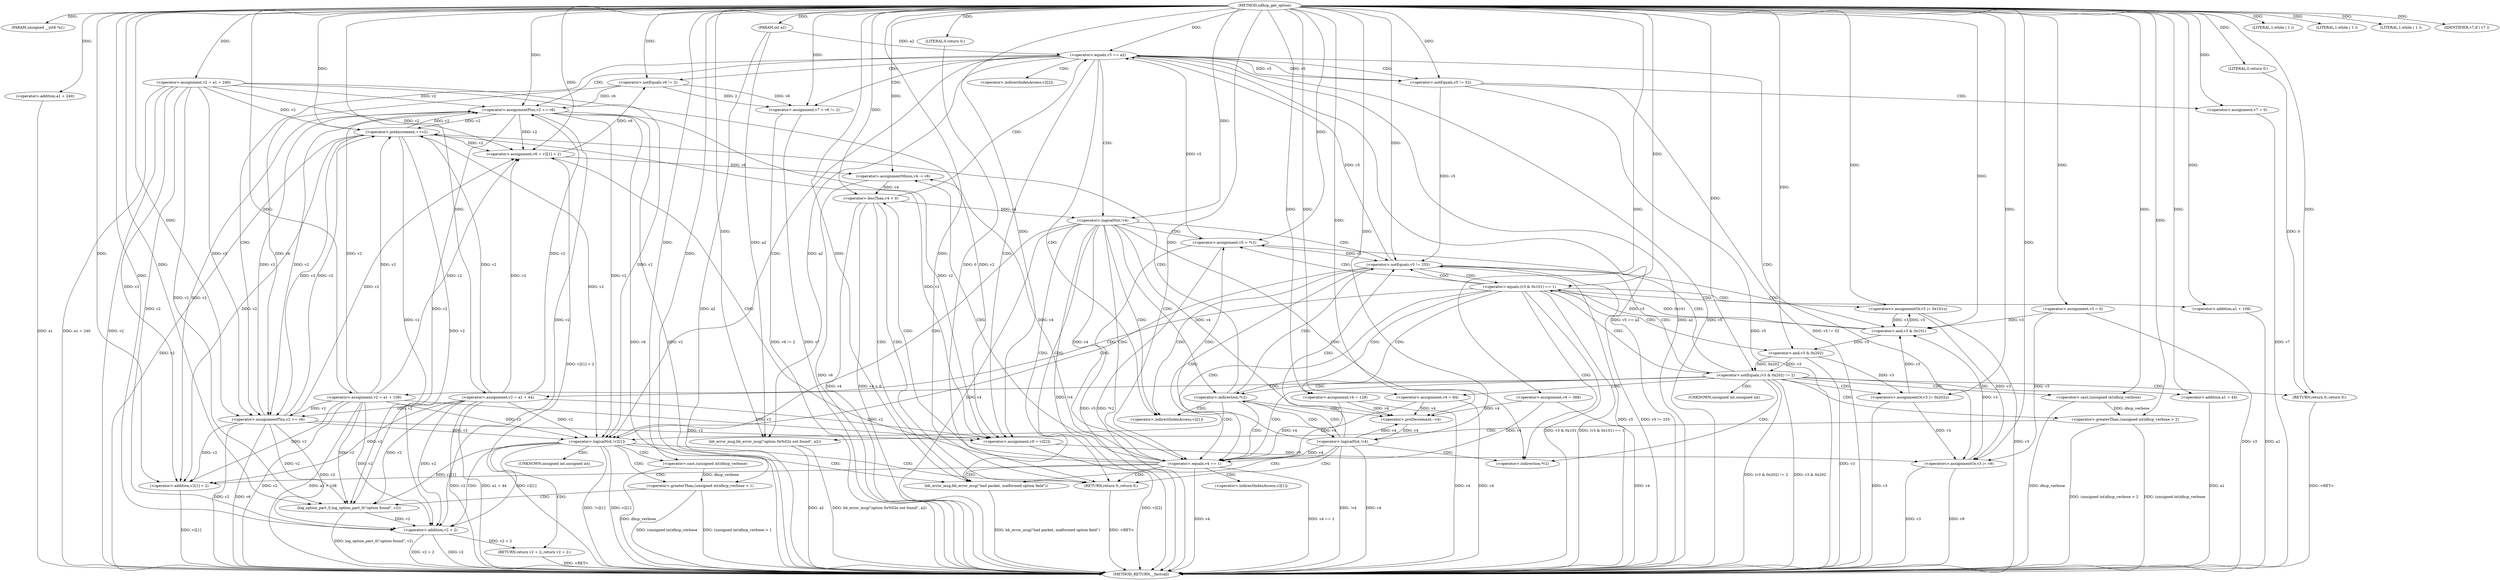 digraph udhcp_get_option {  
"1000108" [label = "(METHOD,udhcp_get_option)" ]
"1000293" [label = "(METHOD_RETURN,__fastcall)" ]
"1000109" [label = "(PARAM,unsigned __int8 *a1)" ]
"1000110" [label = "(PARAM,int a2)" ]
"1000119" [label = "(<operator>.assignment,v2 = a1 + 240)" ]
"1000121" [label = "(<operator>.addition,a1 + 240)" ]
"1000124" [label = "(<operator>.assignment,v3 = 0)" ]
"1000127" [label = "(<operator>.assignment,v4 = 388)" ]
"1000131" [label = "(LITERAL,1,while ( 1 ))" ]
"1000134" [label = "(LITERAL,1,while ( 1 ))" ]
"1000137" [label = "(LITERAL,1,while ( 1 ))" ]
"1000139" [label = "(<operator>.assignment,v5 = *v2)" ]
"1000147" [label = "(<operator>.preDecrement,--v4)" ]
"1000149" [label = "(<operator>.preIncrement,++v2)" ]
"1000152" [label = "(<operator>.logicalNot,!v4)" ]
"1000156" [label = "(<operator>.notEquals,v5 != 255)" ]
"1000161" [label = "(<operator>.equals,(v3 & 0x101) == 1)" ]
"1000162" [label = "(<operator>.and,v3 & 0x101)" ]
"1000167" [label = "(<operators>.assignmentOr,v3 |= 0x101u)" ]
"1000170" [label = "(<operator>.assignment,v2 = a1 + 108)" ]
"1000172" [label = "(<operator>.addition,a1 + 108)" ]
"1000175" [label = "(<operator>.assignment,v4 = 128)" ]
"1000181" [label = "(<operator>.notEquals,(v3 & 0x202) != 2)" ]
"1000182" [label = "(<operator>.and,v3 & 0x202)" ]
"1000188" [label = "(<operator>.greaterThan,(unsigned int)dhcp_verbose > 2)" ]
"1000189" [label = "(<operator>.cast,(unsigned int)dhcp_verbose)" ]
"1000193" [label = "(bb_error_msg,bb_error_msg(\"option 0x%02x not found\", a2))" ]
"1000196" [label = "(RETURN,return 0;,return 0;)" ]
"1000197" [label = "(LITERAL,0,return 0;)" ]
"1000198" [label = "(<operators>.assignmentOr,v3 |= 0x202u)" ]
"1000201" [label = "(<operator>.assignment,v2 = a1 + 44)" ]
"1000203" [label = "(<operator>.addition,a1 + 44)" ]
"1000206" [label = "(<operator>.assignment,v4 = 64)" ]
"1000210" [label = "(<operator>.equals,v4 == 1)" ]
"1000214" [label = "(<operator>.assignment,v6 = v2[1] + 2)" ]
"1000216" [label = "(<operator>.addition,v2[1] + 2)" ]
"1000221" [label = "(<operator>.assignmentMinus,v4 -= v6)" ]
"1000225" [label = "(<operator>.lessThan,v4 < 0)" ]
"1000230" [label = "(<operator>.equals,v5 == a2)" ]
"1000234" [label = "(<operator>.assignment,v7 = v6 != 2)" ]
"1000236" [label = "(<operator>.notEquals,v6 != 2)" ]
"1000240" [label = "(<operator>.notEquals,v5 != 52)" ]
"1000243" [label = "(<operator>.assignment,v7 = 0)" ]
"1000247" [label = "(IDENTIFIER,v7,if ( v7 ))" ]
"1000249" [label = "(<operator>.assignment,v9 = v2[2])" ]
"1000254" [label = "(<operator>.assignmentPlus,v2 += v6)" ]
"1000257" [label = "(<operators>.assignmentOr,v3 |= v9)" ]
"1000262" [label = "(<operator>.assignmentPlus,v2 += v6)" ]
"1000266" [label = "(<operator>.logicalNot,!v4)" ]
"1000270" [label = "(<operator>.logicalNot,!v2[1])" ]
"1000276" [label = "(bb_error_msg,bb_error_msg(\"bad packet, malformed option field\"))" ]
"1000278" [label = "(RETURN,return 0;,return 0;)" ]
"1000279" [label = "(LITERAL,0,return 0;)" ]
"1000281" [label = "(<operator>.greaterThan,(unsigned int)dhcp_verbose > 1)" ]
"1000282" [label = "(<operator>.cast,(unsigned int)dhcp_verbose)" ]
"1000286" [label = "(log_option_part_0,log_option_part_0(\"option found\", v2))" ]
"1000289" [label = "(RETURN,return v2 + 2;,return v2 + 2;)" ]
"1000290" [label = "(<operator>.addition,v2 + 2)" ]
"1000141" [label = "(<operator>.indirection,*v2)" ]
"1000144" [label = "(<operator>.indirection,*v2)" ]
"1000190" [label = "(UNKNOWN,unsigned int,unsigned int)" ]
"1000217" [label = "(<operator>.indirectIndexAccess,v2[1])" ]
"1000251" [label = "(<operator>.indirectIndexAccess,v2[2])" ]
"1000271" [label = "(<operator>.indirectIndexAccess,v2[1])" ]
"1000283" [label = "(UNKNOWN,unsigned int,unsigned int)" ]
  "1000278" -> "1000293"  [ label = "DDG: <RET>"] 
  "1000254" -> "1000293"  [ label = "DDG: v6"] 
  "1000175" -> "1000293"  [ label = "DDG: v4"] 
  "1000240" -> "1000293"  [ label = "DDG: v5 != 52"] 
  "1000249" -> "1000293"  [ label = "DDG: v2[2]"] 
  "1000181" -> "1000293"  [ label = "DDG: (v3 & 0x202) != 2"] 
  "1000161" -> "1000293"  [ label = "DDG: (v3 & 0x101) == 1"] 
  "1000266" -> "1000293"  [ label = "DDG: v4"] 
  "1000127" -> "1000293"  [ label = "DDG: v4"] 
  "1000189" -> "1000293"  [ label = "DDG: dhcp_verbose"] 
  "1000198" -> "1000293"  [ label = "DDG: v3"] 
  "1000201" -> "1000293"  [ label = "DDG: a1 + 44"] 
  "1000119" -> "1000293"  [ label = "DDG: v2"] 
  "1000221" -> "1000293"  [ label = "DDG: v6"] 
  "1000188" -> "1000293"  [ label = "DDG: (unsigned int)dhcp_verbose"] 
  "1000243" -> "1000293"  [ label = "DDG: v7"] 
  "1000257" -> "1000293"  [ label = "DDG: v9"] 
  "1000121" -> "1000293"  [ label = "DDG: a1"] 
  "1000257" -> "1000293"  [ label = "DDG: v3"] 
  "1000156" -> "1000293"  [ label = "DDG: v5"] 
  "1000216" -> "1000293"  [ label = "DDG: v2[1]"] 
  "1000230" -> "1000293"  [ label = "DDG: v5 == a2"] 
  "1000210" -> "1000293"  [ label = "DDG: v4"] 
  "1000290" -> "1000293"  [ label = "DDG: v2 + 2"] 
  "1000152" -> "1000293"  [ label = "DDG: !v4"] 
  "1000119" -> "1000293"  [ label = "DDG: a1 + 240"] 
  "1000270" -> "1000293"  [ label = "DDG: !v2[1]"] 
  "1000266" -> "1000293"  [ label = "DDG: !v4"] 
  "1000152" -> "1000293"  [ label = "DDG: v4"] 
  "1000225" -> "1000293"  [ label = "DDG: v4"] 
  "1000240" -> "1000293"  [ label = "DDG: v5"] 
  "1000110" -> "1000293"  [ label = "DDG: a2"] 
  "1000182" -> "1000293"  [ label = "DDG: v3"] 
  "1000149" -> "1000293"  [ label = "DDG: v2"] 
  "1000181" -> "1000293"  [ label = "DDG: v3 & 0x202"] 
  "1000203" -> "1000293"  [ label = "DDG: a1"] 
  "1000234" -> "1000293"  [ label = "DDG: v6 != 2"] 
  "1000281" -> "1000293"  [ label = "DDG: (unsigned int)dhcp_verbose"] 
  "1000270" -> "1000293"  [ label = "DDG: v2[1]"] 
  "1000262" -> "1000293"  [ label = "DDG: v2"] 
  "1000230" -> "1000293"  [ label = "DDG: a2"] 
  "1000254" -> "1000293"  [ label = "DDG: v2"] 
  "1000206" -> "1000293"  [ label = "DDG: v4"] 
  "1000193" -> "1000293"  [ label = "DDG: bb_error_msg(\"option 0x%02x not found\", a2)"] 
  "1000225" -> "1000293"  [ label = "DDG: v4 < 0"] 
  "1000290" -> "1000293"  [ label = "DDG: v2"] 
  "1000286" -> "1000293"  [ label = "DDG: log_option_part_0(\"option found\", v2)"] 
  "1000230" -> "1000293"  [ label = "DDG: v5"] 
  "1000188" -> "1000293"  [ label = "DDG: (unsigned int)dhcp_verbose > 2"] 
  "1000170" -> "1000293"  [ label = "DDG: v2"] 
  "1000281" -> "1000293"  [ label = "DDG: (unsigned int)dhcp_verbose > 1"] 
  "1000139" -> "1000293"  [ label = "DDG: *v2"] 
  "1000124" -> "1000293"  [ label = "DDG: v3"] 
  "1000156" -> "1000293"  [ label = "DDG: v5 != 255"] 
  "1000139" -> "1000293"  [ label = "DDG: v5"] 
  "1000262" -> "1000293"  [ label = "DDG: v6"] 
  "1000214" -> "1000293"  [ label = "DDG: v2[1] + 2"] 
  "1000172" -> "1000293"  [ label = "DDG: a1"] 
  "1000210" -> "1000293"  [ label = "DDG: v4 == 1"] 
  "1000282" -> "1000293"  [ label = "DDG: dhcp_verbose"] 
  "1000193" -> "1000293"  [ label = "DDG: a2"] 
  "1000276" -> "1000293"  [ label = "DDG: bb_error_msg(\"bad packet, malformed option field\")"] 
  "1000170" -> "1000293"  [ label = "DDG: a1 + 108"] 
  "1000201" -> "1000293"  [ label = "DDG: v2"] 
  "1000167" -> "1000293"  [ label = "DDG: v3"] 
  "1000234" -> "1000293"  [ label = "DDG: v7"] 
  "1000161" -> "1000293"  [ label = "DDG: v3 & 0x101"] 
  "1000289" -> "1000293"  [ label = "DDG: <RET>"] 
  "1000196" -> "1000293"  [ label = "DDG: <RET>"] 
  "1000108" -> "1000109"  [ label = "DDG: "] 
  "1000108" -> "1000110"  [ label = "DDG: "] 
  "1000108" -> "1000119"  [ label = "DDG: "] 
  "1000108" -> "1000121"  [ label = "DDG: "] 
  "1000108" -> "1000124"  [ label = "DDG: "] 
  "1000108" -> "1000127"  [ label = "DDG: "] 
  "1000108" -> "1000131"  [ label = "DDG: "] 
  "1000108" -> "1000134"  [ label = "DDG: "] 
  "1000108" -> "1000137"  [ label = "DDG: "] 
  "1000108" -> "1000139"  [ label = "DDG: "] 
  "1000266" -> "1000147"  [ label = "DDG: v4"] 
  "1000127" -> "1000147"  [ label = "DDG: v4"] 
  "1000152" -> "1000147"  [ label = "DDG: v4"] 
  "1000206" -> "1000147"  [ label = "DDG: v4"] 
  "1000175" -> "1000147"  [ label = "DDG: v4"] 
  "1000108" -> "1000147"  [ label = "DDG: "] 
  "1000119" -> "1000149"  [ label = "DDG: v2"] 
  "1000262" -> "1000149"  [ label = "DDG: v2"] 
  "1000254" -> "1000149"  [ label = "DDG: v2"] 
  "1000170" -> "1000149"  [ label = "DDG: v2"] 
  "1000201" -> "1000149"  [ label = "DDG: v2"] 
  "1000108" -> "1000149"  [ label = "DDG: "] 
  "1000147" -> "1000152"  [ label = "DDG: v4"] 
  "1000108" -> "1000152"  [ label = "DDG: "] 
  "1000240" -> "1000156"  [ label = "DDG: v5"] 
  "1000139" -> "1000156"  [ label = "DDG: v5"] 
  "1000108" -> "1000156"  [ label = "DDG: "] 
  "1000162" -> "1000161"  [ label = "DDG: v3"] 
  "1000162" -> "1000161"  [ label = "DDG: 0x101"] 
  "1000198" -> "1000162"  [ label = "DDG: v3"] 
  "1000257" -> "1000162"  [ label = "DDG: v3"] 
  "1000124" -> "1000162"  [ label = "DDG: v3"] 
  "1000167" -> "1000162"  [ label = "DDG: v3"] 
  "1000108" -> "1000162"  [ label = "DDG: "] 
  "1000108" -> "1000161"  [ label = "DDG: "] 
  "1000108" -> "1000167"  [ label = "DDG: "] 
  "1000162" -> "1000167"  [ label = "DDG: v3"] 
  "1000108" -> "1000170"  [ label = "DDG: "] 
  "1000108" -> "1000172"  [ label = "DDG: "] 
  "1000108" -> "1000175"  [ label = "DDG: "] 
  "1000182" -> "1000181"  [ label = "DDG: v3"] 
  "1000182" -> "1000181"  [ label = "DDG: 0x202"] 
  "1000162" -> "1000182"  [ label = "DDG: v3"] 
  "1000108" -> "1000182"  [ label = "DDG: "] 
  "1000108" -> "1000181"  [ label = "DDG: "] 
  "1000189" -> "1000188"  [ label = "DDG: dhcp_verbose"] 
  "1000108" -> "1000189"  [ label = "DDG: "] 
  "1000108" -> "1000188"  [ label = "DDG: "] 
  "1000108" -> "1000193"  [ label = "DDG: "] 
  "1000230" -> "1000193"  [ label = "DDG: a2"] 
  "1000110" -> "1000193"  [ label = "DDG: a2"] 
  "1000197" -> "1000196"  [ label = "DDG: 0"] 
  "1000108" -> "1000196"  [ label = "DDG: "] 
  "1000108" -> "1000197"  [ label = "DDG: "] 
  "1000108" -> "1000198"  [ label = "DDG: "] 
  "1000182" -> "1000198"  [ label = "DDG: v3"] 
  "1000108" -> "1000201"  [ label = "DDG: "] 
  "1000108" -> "1000203"  [ label = "DDG: "] 
  "1000108" -> "1000206"  [ label = "DDG: "] 
  "1000266" -> "1000210"  [ label = "DDG: v4"] 
  "1000127" -> "1000210"  [ label = "DDG: v4"] 
  "1000152" -> "1000210"  [ label = "DDG: v4"] 
  "1000206" -> "1000210"  [ label = "DDG: v4"] 
  "1000175" -> "1000210"  [ label = "DDG: v4"] 
  "1000108" -> "1000210"  [ label = "DDG: "] 
  "1000119" -> "1000214"  [ label = "DDG: v2"] 
  "1000149" -> "1000214"  [ label = "DDG: v2"] 
  "1000262" -> "1000214"  [ label = "DDG: v2"] 
  "1000254" -> "1000214"  [ label = "DDG: v2"] 
  "1000170" -> "1000214"  [ label = "DDG: v2"] 
  "1000201" -> "1000214"  [ label = "DDG: v2"] 
  "1000108" -> "1000214"  [ label = "DDG: "] 
  "1000119" -> "1000216"  [ label = "DDG: v2"] 
  "1000149" -> "1000216"  [ label = "DDG: v2"] 
  "1000262" -> "1000216"  [ label = "DDG: v2"] 
  "1000254" -> "1000216"  [ label = "DDG: v2"] 
  "1000170" -> "1000216"  [ label = "DDG: v2"] 
  "1000201" -> "1000216"  [ label = "DDG: v2"] 
  "1000108" -> "1000216"  [ label = "DDG: "] 
  "1000214" -> "1000221"  [ label = "DDG: v6"] 
  "1000108" -> "1000221"  [ label = "DDG: "] 
  "1000210" -> "1000221"  [ label = "DDG: v4"] 
  "1000221" -> "1000225"  [ label = "DDG: v4"] 
  "1000108" -> "1000225"  [ label = "DDG: "] 
  "1000156" -> "1000230"  [ label = "DDG: v5"] 
  "1000240" -> "1000230"  [ label = "DDG: v5"] 
  "1000139" -> "1000230"  [ label = "DDG: v5"] 
  "1000108" -> "1000230"  [ label = "DDG: "] 
  "1000110" -> "1000230"  [ label = "DDG: a2"] 
  "1000236" -> "1000234"  [ label = "DDG: v6"] 
  "1000236" -> "1000234"  [ label = "DDG: 2"] 
  "1000108" -> "1000234"  [ label = "DDG: "] 
  "1000108" -> "1000236"  [ label = "DDG: "] 
  "1000214" -> "1000236"  [ label = "DDG: v6"] 
  "1000230" -> "1000240"  [ label = "DDG: v5"] 
  "1000108" -> "1000240"  [ label = "DDG: "] 
  "1000108" -> "1000243"  [ label = "DDG: "] 
  "1000108" -> "1000247"  [ label = "DDG: "] 
  "1000119" -> "1000249"  [ label = "DDG: v2"] 
  "1000149" -> "1000249"  [ label = "DDG: v2"] 
  "1000262" -> "1000249"  [ label = "DDG: v2"] 
  "1000254" -> "1000249"  [ label = "DDG: v2"] 
  "1000170" -> "1000249"  [ label = "DDG: v2"] 
  "1000201" -> "1000249"  [ label = "DDG: v2"] 
  "1000108" -> "1000249"  [ label = "DDG: "] 
  "1000236" -> "1000254"  [ label = "DDG: v6"] 
  "1000108" -> "1000254"  [ label = "DDG: "] 
  "1000119" -> "1000254"  [ label = "DDG: v2"] 
  "1000149" -> "1000254"  [ label = "DDG: v2"] 
  "1000262" -> "1000254"  [ label = "DDG: v2"] 
  "1000170" -> "1000254"  [ label = "DDG: v2"] 
  "1000201" -> "1000254"  [ label = "DDG: v2"] 
  "1000249" -> "1000257"  [ label = "DDG: v9"] 
  "1000108" -> "1000257"  [ label = "DDG: "] 
  "1000198" -> "1000257"  [ label = "DDG: v3"] 
  "1000124" -> "1000257"  [ label = "DDG: v3"] 
  "1000167" -> "1000257"  [ label = "DDG: v3"] 
  "1000236" -> "1000262"  [ label = "DDG: v6"] 
  "1000108" -> "1000262"  [ label = "DDG: "] 
  "1000119" -> "1000262"  [ label = "DDG: v2"] 
  "1000149" -> "1000262"  [ label = "DDG: v2"] 
  "1000254" -> "1000262"  [ label = "DDG: v2"] 
  "1000170" -> "1000262"  [ label = "DDG: v2"] 
  "1000201" -> "1000262"  [ label = "DDG: v2"] 
  "1000225" -> "1000266"  [ label = "DDG: v4"] 
  "1000108" -> "1000266"  [ label = "DDG: "] 
  "1000119" -> "1000270"  [ label = "DDG: v2"] 
  "1000149" -> "1000270"  [ label = "DDG: v2"] 
  "1000262" -> "1000270"  [ label = "DDG: v2"] 
  "1000254" -> "1000270"  [ label = "DDG: v2"] 
  "1000170" -> "1000270"  [ label = "DDG: v2"] 
  "1000201" -> "1000270"  [ label = "DDG: v2"] 
  "1000108" -> "1000276"  [ label = "DDG: "] 
  "1000279" -> "1000278"  [ label = "DDG: 0"] 
  "1000108" -> "1000278"  [ label = "DDG: "] 
  "1000108" -> "1000279"  [ label = "DDG: "] 
  "1000282" -> "1000281"  [ label = "DDG: dhcp_verbose"] 
  "1000108" -> "1000282"  [ label = "DDG: "] 
  "1000108" -> "1000281"  [ label = "DDG: "] 
  "1000108" -> "1000286"  [ label = "DDG: "] 
  "1000119" -> "1000286"  [ label = "DDG: v2"] 
  "1000149" -> "1000286"  [ label = "DDG: v2"] 
  "1000254" -> "1000286"  [ label = "DDG: v2"] 
  "1000170" -> "1000286"  [ label = "DDG: v2"] 
  "1000201" -> "1000286"  [ label = "DDG: v2"] 
  "1000270" -> "1000286"  [ label = "DDG: v2[1]"] 
  "1000262" -> "1000286"  [ label = "DDG: v2"] 
  "1000290" -> "1000289"  [ label = "DDG: v2 + 2"] 
  "1000119" -> "1000290"  [ label = "DDG: v2"] 
  "1000149" -> "1000290"  [ label = "DDG: v2"] 
  "1000170" -> "1000290"  [ label = "DDG: v2"] 
  "1000201" -> "1000290"  [ label = "DDG: v2"] 
  "1000270" -> "1000290"  [ label = "DDG: v2[1]"] 
  "1000262" -> "1000290"  [ label = "DDG: v2"] 
  "1000286" -> "1000290"  [ label = "DDG: v2"] 
  "1000254" -> "1000290"  [ label = "DDG: v2"] 
  "1000108" -> "1000290"  [ label = "DDG: "] 
  "1000144" -> "1000152"  [ label = "CDG: "] 
  "1000144" -> "1000149"  [ label = "CDG: "] 
  "1000144" -> "1000147"  [ label = "CDG: "] 
  "1000144" -> "1000210"  [ label = "CDG: "] 
  "1000144" -> "1000271"  [ label = "CDG: "] 
  "1000144" -> "1000270"  [ label = "CDG: "] 
  "1000144" -> "1000156"  [ label = "CDG: "] 
  "1000152" -> "1000278"  [ label = "CDG: "] 
  "1000152" -> "1000276"  [ label = "CDG: "] 
  "1000152" -> "1000144"  [ label = "CDG: "] 
  "1000152" -> "1000141"  [ label = "CDG: "] 
  "1000152" -> "1000139"  [ label = "CDG: "] 
  "1000152" -> "1000156"  [ label = "CDG: "] 
  "1000156" -> "1000162"  [ label = "CDG: "] 
  "1000156" -> "1000161"  [ label = "CDG: "] 
  "1000156" -> "1000210"  [ label = "CDG: "] 
  "1000156" -> "1000271"  [ label = "CDG: "] 
  "1000156" -> "1000270"  [ label = "CDG: "] 
  "1000161" -> "1000175"  [ label = "CDG: "] 
  "1000161" -> "1000172"  [ label = "CDG: "] 
  "1000161" -> "1000170"  [ label = "CDG: "] 
  "1000161" -> "1000167"  [ label = "CDG: "] 
  "1000161" -> "1000182"  [ label = "CDG: "] 
  "1000161" -> "1000181"  [ label = "CDG: "] 
  "1000161" -> "1000210"  [ label = "CDG: "] 
  "1000161" -> "1000144"  [ label = "CDG: "] 
  "1000161" -> "1000141"  [ label = "CDG: "] 
  "1000161" -> "1000139"  [ label = "CDG: "] 
  "1000161" -> "1000156"  [ label = "CDG: "] 
  "1000181" -> "1000190"  [ label = "CDG: "] 
  "1000181" -> "1000189"  [ label = "CDG: "] 
  "1000181" -> "1000188"  [ label = "CDG: "] 
  "1000181" -> "1000206"  [ label = "CDG: "] 
  "1000181" -> "1000203"  [ label = "CDG: "] 
  "1000181" -> "1000201"  [ label = "CDG: "] 
  "1000181" -> "1000198"  [ label = "CDG: "] 
  "1000181" -> "1000196"  [ label = "CDG: "] 
  "1000181" -> "1000210"  [ label = "CDG: "] 
  "1000181" -> "1000144"  [ label = "CDG: "] 
  "1000181" -> "1000141"  [ label = "CDG: "] 
  "1000181" -> "1000139"  [ label = "CDG: "] 
  "1000181" -> "1000156"  [ label = "CDG: "] 
  "1000188" -> "1000193"  [ label = "CDG: "] 
  "1000210" -> "1000221"  [ label = "CDG: "] 
  "1000210" -> "1000217"  [ label = "CDG: "] 
  "1000210" -> "1000216"  [ label = "CDG: "] 
  "1000210" -> "1000214"  [ label = "CDG: "] 
  "1000210" -> "1000225"  [ label = "CDG: "] 
  "1000210" -> "1000278"  [ label = "CDG: "] 
  "1000210" -> "1000276"  [ label = "CDG: "] 
  "1000225" -> "1000230"  [ label = "CDG: "] 
  "1000225" -> "1000278"  [ label = "CDG: "] 
  "1000225" -> "1000276"  [ label = "CDG: "] 
  "1000230" -> "1000240"  [ label = "CDG: "] 
  "1000230" -> "1000236"  [ label = "CDG: "] 
  "1000230" -> "1000234"  [ label = "CDG: "] 
  "1000230" -> "1000271"  [ label = "CDG: "] 
  "1000230" -> "1000270"  [ label = "CDG: "] 
  "1000230" -> "1000266"  [ label = "CDG: "] 
  "1000230" -> "1000254"  [ label = "CDG: "] 
  "1000230" -> "1000251"  [ label = "CDG: "] 
  "1000230" -> "1000249"  [ label = "CDG: "] 
  "1000230" -> "1000262"  [ label = "CDG: "] 
  "1000230" -> "1000257"  [ label = "CDG: "] 
  "1000240" -> "1000243"  [ label = "CDG: "] 
  "1000266" -> "1000278"  [ label = "CDG: "] 
  "1000266" -> "1000276"  [ label = "CDG: "] 
  "1000266" -> "1000271"  [ label = "CDG: "] 
  "1000266" -> "1000270"  [ label = "CDG: "] 
  "1000266" -> "1000210"  [ label = "CDG: "] 
  "1000266" -> "1000144"  [ label = "CDG: "] 
  "1000266" -> "1000141"  [ label = "CDG: "] 
  "1000266" -> "1000139"  [ label = "CDG: "] 
  "1000266" -> "1000156"  [ label = "CDG: "] 
  "1000270" -> "1000283"  [ label = "CDG: "] 
  "1000270" -> "1000282"  [ label = "CDG: "] 
  "1000270" -> "1000281"  [ label = "CDG: "] 
  "1000270" -> "1000278"  [ label = "CDG: "] 
  "1000270" -> "1000276"  [ label = "CDG: "] 
  "1000270" -> "1000290"  [ label = "CDG: "] 
  "1000270" -> "1000289"  [ label = "CDG: "] 
  "1000281" -> "1000286"  [ label = "CDG: "] 
}
